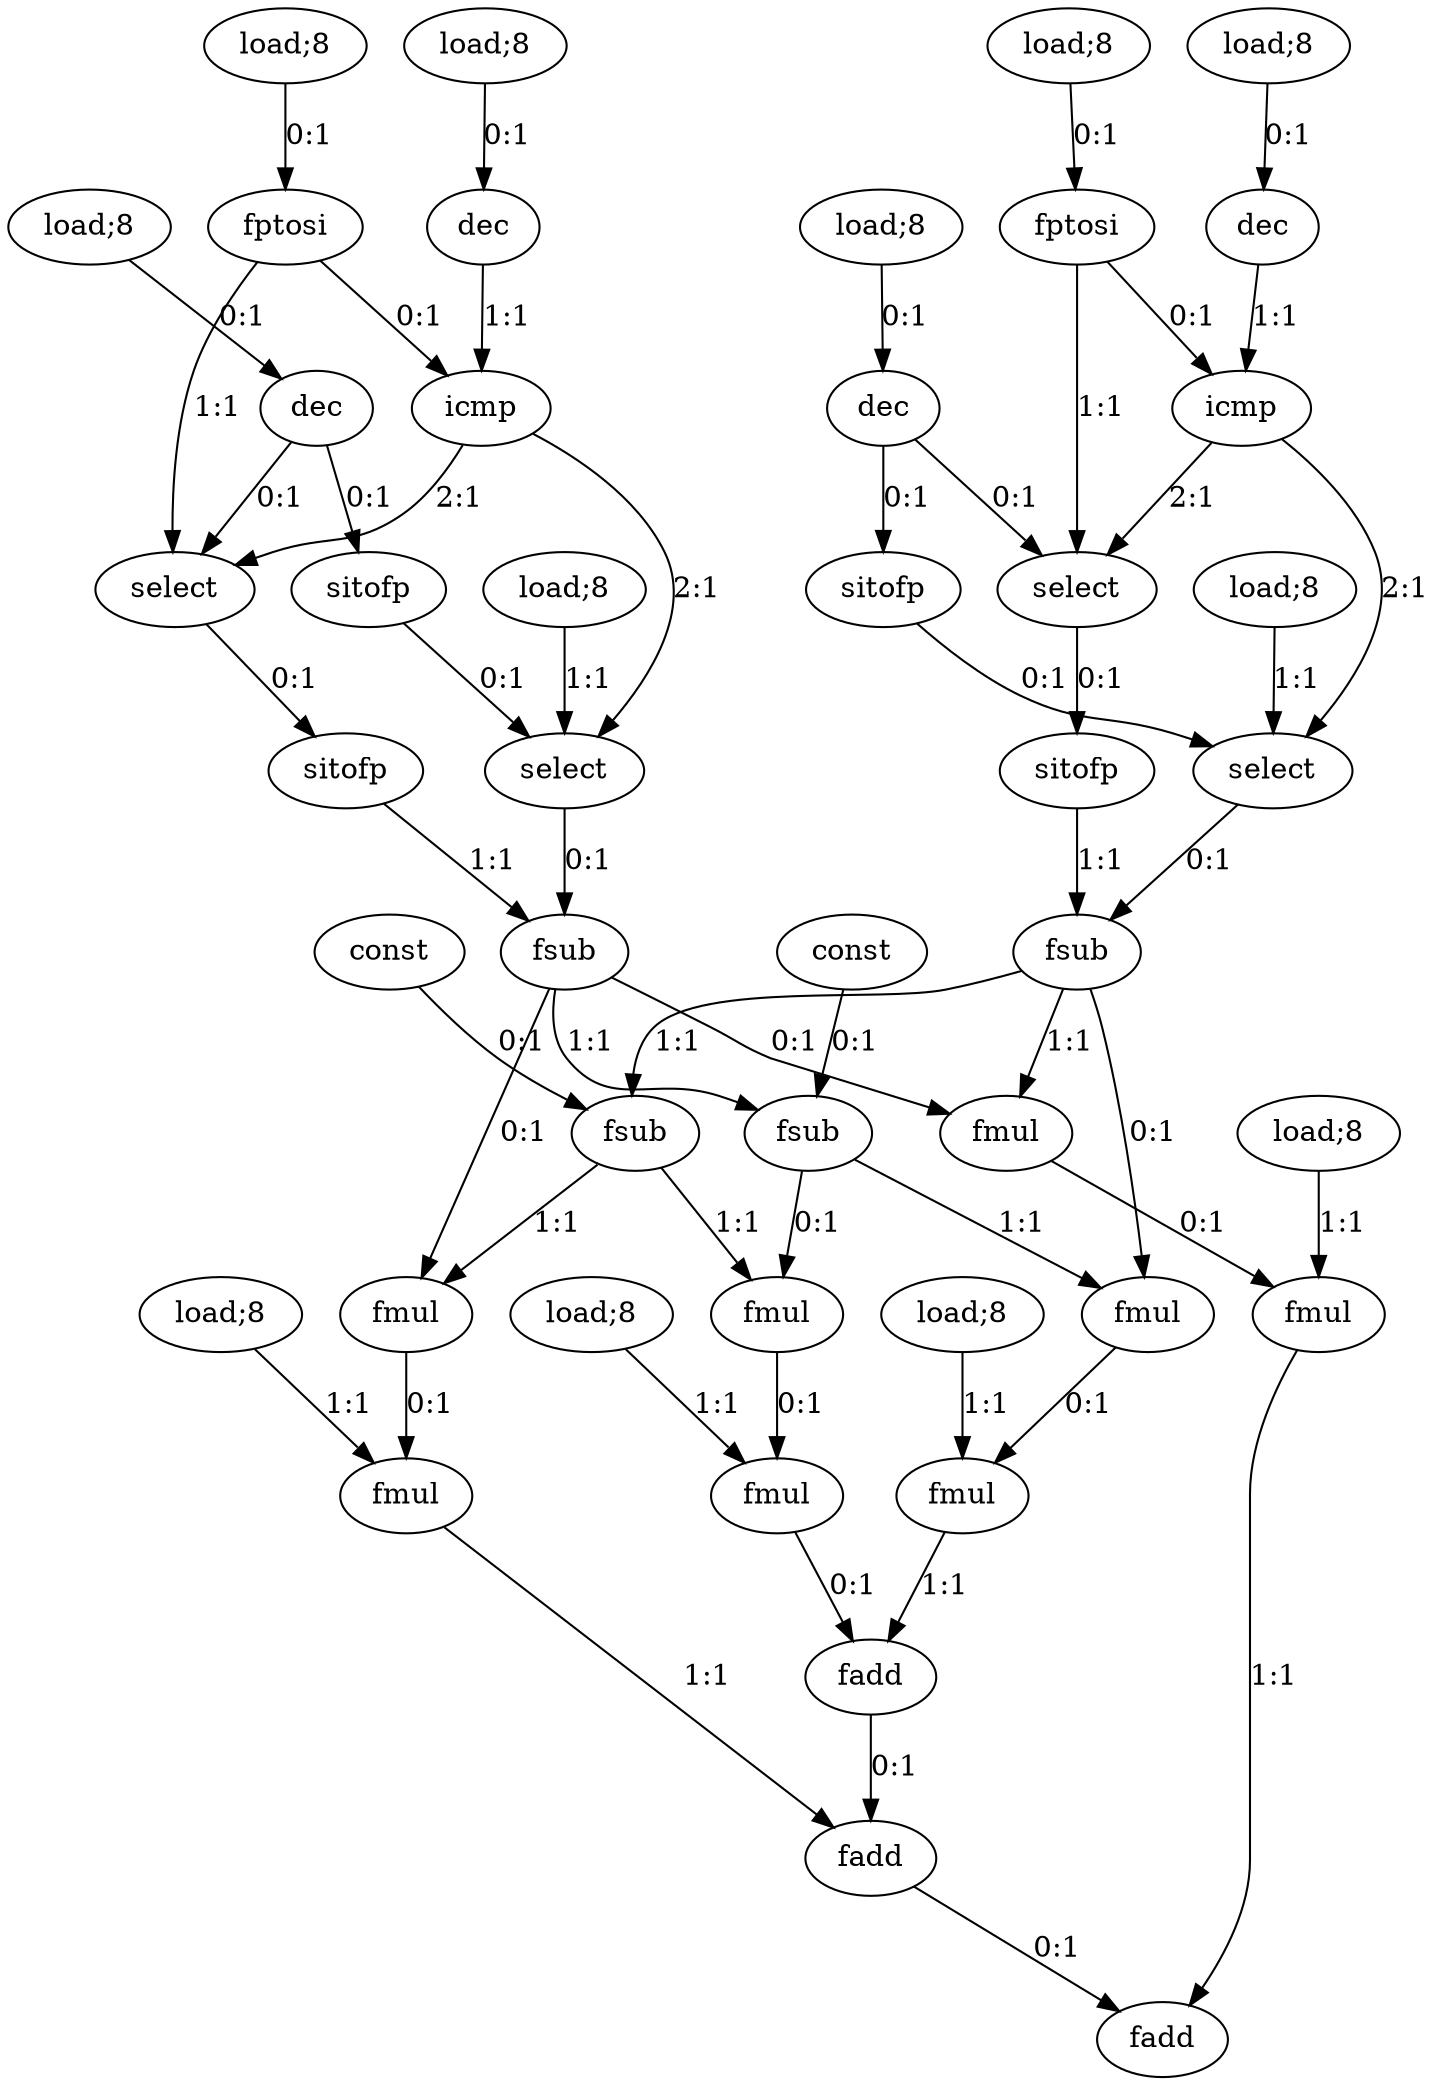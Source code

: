 digraph {
   2 [label="load;8"];
   3 [label="fptosi"];
   4 [label="load;8"];
   5 [label="fptosi"];
   6 [label="load;8"];
   7 [label="dec"];
   8 [label="icmp"];
   9 [label="load;8"];
   10 [label="dec"];
   11 [label="sitofp"];
   14 [label="select"];
   13 [label="load;8"];
   16 [label="select"];
   17 [label="load;8"];
   18 [label="dec"];
   19 [label="icmp"];
   20 [label="load;8"];
   21 [label="dec"];
   22 [label="sitofp"];
   25 [label="select"];
   24 [label="load;8"];
   27 [label="select"];
   28 [label="sitofp"];
   29 [label="fsub"];
   30 [label="sitofp"];
   31 [label="fsub"];
   76 [label="const"];
   33 [label="fsub"];
   77 [label="const"];
   36 [label="fsub"];
   39 [label="fmul"];
   40 [label="fmul"];
   41 [label="fmul"];
   38 [label="fmul"];
   62 [label="fmul"];
   46 [label="load;8"];
   63 [label="fmul"];
   51 [label="load;8"];
   64 [label="fadd"];
   65 [label="fmul"];
   56 [label="load;8"];
   66 [label="fadd"];
   67 [label="fmul"];
   61 [label="load;8"];
   68 [label="fadd"];

   2->3 [label="0:1"]
   4->5 [label="0:1"]
   6->7 [label="0:1"]
   3->8 [label="0:1"]
   7->8 [label="1:1"]
   9->10 [label="0:1"]
   10->11 [label="0:1"]
   11->14 [label="0:1"]
   13->14 [label="1:1"]
   8->14 [label="2:1"]
   10->16 [label="0:1"]
   3->16 [label="1:1"]
   8->16 [label="2:1"]
   17->18 [label="0:1"]
   5->19 [label="0:1"]
   18->19 [label="1:1"]
   20->21 [label="0:1"]
   21->22 [label="0:1"]
   22->25 [label="0:1"]
   24->25 [label="1:1"]
   19->25 [label="2:1"]
   21->27 [label="0:1"]
   5->27 [label="1:1"]
   19->27 [label="2:1"]
   16->28 [label="0:1"]
   14->29 [label="0:1"]
   28->29 [label="1:1"]
   27->30 [label="0:1"]
   25->31 [label="0:1"]
   30->31 [label="1:1"]
   76->33 [label="0:1"]
   77->36 [label="0:1"]
   31->39 [label="0:1"]
   29->40 [label="0:1"]
   29->41 [label="0:1"]
   31->41 [label="1:1"]
   38->62 [label="0:1"]
   46->62 [label="1:1"]
   39->63 [label="0:1"]
   51->63 [label="1:1"]
   62->64 [label="0:1"]
   63->64 [label="1:1"]
   40->65 [label="0:1"]
   56->65 [label="1:1"]
   64->66 [label="0:1"]
   65->66 [label="1:1"]
   41->67 [label="0:1"]
   61->67 [label="1:1"]
   66->68 [label="0:1"]
   67->68 [label="1:1"]
   29->33 [label="1:1"]
   33->38 [label="0:1"]
   33->39 [label="1:1"]
   31->36 [label="1:1"]
   
   36->38 [label="1:1"]
   36->40 [label="1:1"]
}
